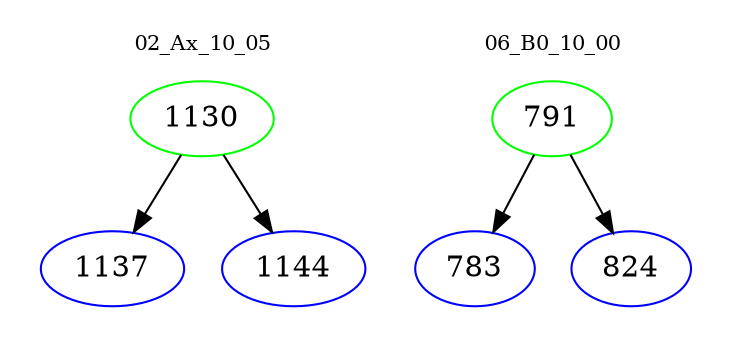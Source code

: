 digraph{
subgraph cluster_0 {
color = white
label = "02_Ax_10_05";
fontsize=10;
T0_1130 [label="1130", color="green"]
T0_1130 -> T0_1137 [color="black"]
T0_1137 [label="1137", color="blue"]
T0_1130 -> T0_1144 [color="black"]
T0_1144 [label="1144", color="blue"]
}
subgraph cluster_1 {
color = white
label = "06_B0_10_00";
fontsize=10;
T1_791 [label="791", color="green"]
T1_791 -> T1_783 [color="black"]
T1_783 [label="783", color="blue"]
T1_791 -> T1_824 [color="black"]
T1_824 [label="824", color="blue"]
}
}
